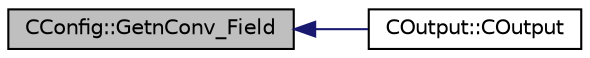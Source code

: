digraph "CConfig::GetnConv_Field"
{
  edge [fontname="Helvetica",fontsize="10",labelfontname="Helvetica",labelfontsize="10"];
  node [fontname="Helvetica",fontsize="10",shape=record];
  rankdir="LR";
  Node8400 [label="CConfig::GetnConv_Field",height=0.2,width=0.4,color="black", fillcolor="grey75", style="filled", fontcolor="black"];
  Node8400 -> Node8401 [dir="back",color="midnightblue",fontsize="10",style="solid",fontname="Helvetica"];
  Node8401 [label="COutput::COutput",height=0.2,width=0.4,color="black", fillcolor="white", style="filled",URL="$class_c_output.html#afde3302dfdb18e8a1c50e3cab2e668ba",tooltip="Constructor of the class. "];
}
